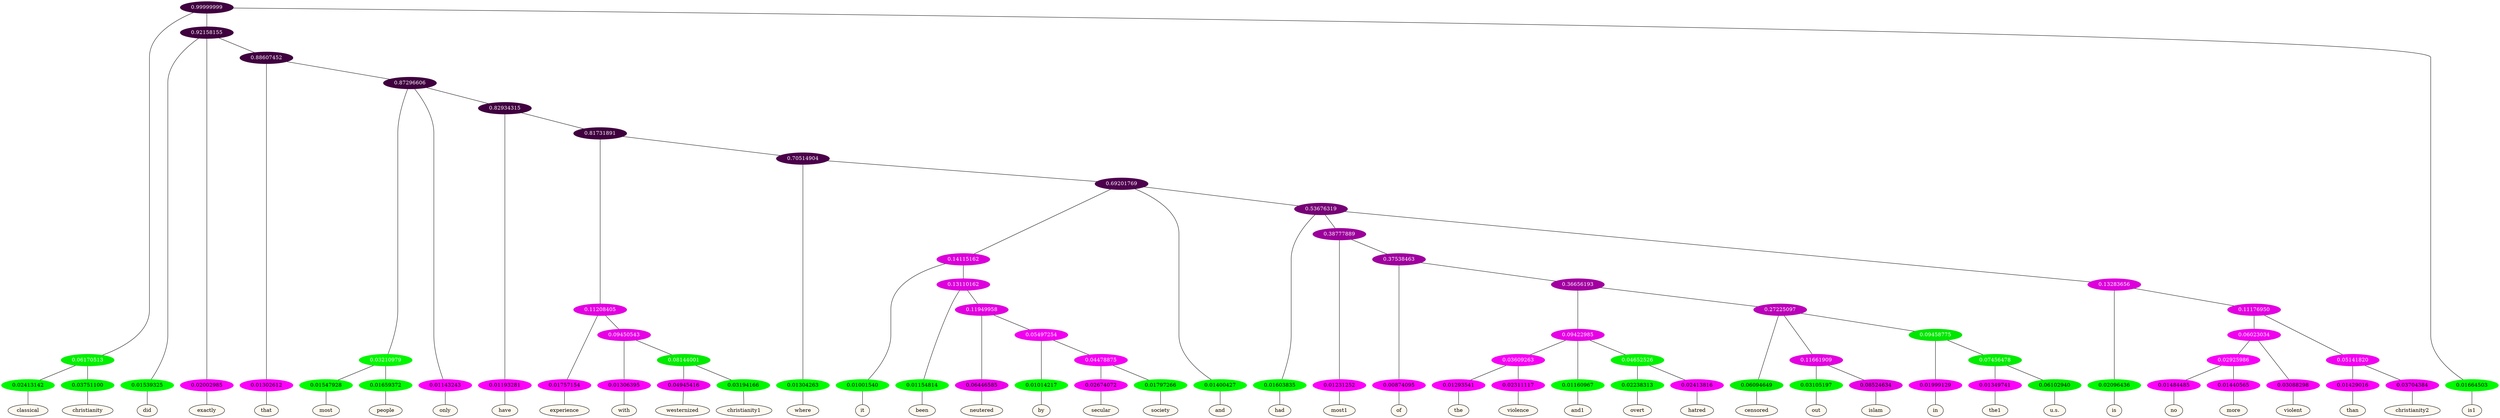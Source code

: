graph {
	node [format=png height=0.15 nodesep=0.001 ordering=out overlap=prism overlap_scaling=0.01 ranksep=0.001 ratio=0.2 style=filled width=0.15]
	{
		rank=same
		a_w_4 [label=classical color=black fillcolor=floralwhite style="filled,solid"]
		a_w_5 [label=christianity color=black fillcolor=floralwhite style="filled,solid"]
		a_w_6 [label=did color=black fillcolor=floralwhite style="filled,solid"]
		a_w_7 [label=exactly color=black fillcolor=floralwhite style="filled,solid"]
		a_w_9 [label=that color=black fillcolor=floralwhite style="filled,solid"]
		a_w_14 [label=most color=black fillcolor=floralwhite style="filled,solid"]
		a_w_15 [label=people color=black fillcolor=floralwhite style="filled,solid"]
		a_w_12 [label=only color=black fillcolor=floralwhite style="filled,solid"]
		a_w_16 [label=have color=black fillcolor=floralwhite style="filled,solid"]
		a_w_20 [label=experience color=black fillcolor=floralwhite style="filled,solid"]
		a_w_24 [label=with color=black fillcolor=floralwhite style="filled,solid"]
		a_w_29 [label=westernized color=black fillcolor=floralwhite style="filled,solid"]
		a_w_30 [label=christianity1 color=black fillcolor=floralwhite style="filled,solid"]
		a_w_22 [label=where color=black fillcolor=floralwhite style="filled,solid"]
		a_w_31 [label=it color=black fillcolor=floralwhite style="filled,solid"]
		a_w_36 [label=been color=black fillcolor=floralwhite style="filled,solid"]
		a_w_42 [label=neutered color=black fillcolor=floralwhite style="filled,solid"]
		a_w_48 [label=by color=black fillcolor=floralwhite style="filled,solid"]
		a_w_56 [label=secular color=black fillcolor=floralwhite style="filled,solid"]
		a_w_57 [label=society color=black fillcolor=floralwhite style="filled,solid"]
		a_w_27 [label=and color=black fillcolor=floralwhite style="filled,solid"]
		a_w_33 [label=had color=black fillcolor=floralwhite style="filled,solid"]
		a_w_38 [label=most1 color=black fillcolor=floralwhite style="filled,solid"]
		a_w_44 [label=of color=black fillcolor=floralwhite style="filled,solid"]
		a_w_66 [label=the color=black fillcolor=floralwhite style="filled,solid"]
		a_w_67 [label=violence color=black fillcolor=floralwhite style="filled,solid"]
		a_w_59 [label=and1 color=black fillcolor=floralwhite style="filled,solid"]
		a_w_68 [label=overt color=black fillcolor=floralwhite style="filled,solid"]
		a_w_69 [label=hatred color=black fillcolor=floralwhite style="filled,solid"]
		a_w_61 [label=censored color=black fillcolor=floralwhite style="filled,solid"]
		a_w_70 [label=out color=black fillcolor=floralwhite style="filled,solid"]
		a_w_71 [label=islam color=black fillcolor=floralwhite style="filled,solid"]
		a_w_72 [label=in color=black fillcolor=floralwhite style="filled,solid"]
		a_w_74 [label=the1 color=black fillcolor=floralwhite style="filled,solid"]
		a_w_75 [label="u.s." color=black fillcolor=floralwhite style="filled,solid"]
		a_w_40 [label=is color=black fillcolor=floralwhite style="filled,solid"]
		a_w_64 [label=no color=black fillcolor=floralwhite style="filled,solid"]
		a_w_65 [label=more color=black fillcolor=floralwhite style="filled,solid"]
		a_w_53 [label=violent color=black fillcolor=floralwhite style="filled,solid"]
		a_w_54 [label=than color=black fillcolor=floralwhite style="filled,solid"]
		a_w_55 [label=christianity2 color=black fillcolor=floralwhite style="filled,solid"]
		a_w_3 [label=is1 color=black fillcolor=floralwhite style="filled,solid"]
	}
	a_n_4 -- a_w_4
	a_n_5 -- a_w_5
	a_n_6 -- a_w_6
	a_n_7 -- a_w_7
	a_n_9 -- a_w_9
	a_n_14 -- a_w_14
	a_n_15 -- a_w_15
	a_n_12 -- a_w_12
	a_n_16 -- a_w_16
	a_n_20 -- a_w_20
	a_n_24 -- a_w_24
	a_n_29 -- a_w_29
	a_n_30 -- a_w_30
	a_n_22 -- a_w_22
	a_n_31 -- a_w_31
	a_n_36 -- a_w_36
	a_n_42 -- a_w_42
	a_n_48 -- a_w_48
	a_n_56 -- a_w_56
	a_n_57 -- a_w_57
	a_n_27 -- a_w_27
	a_n_33 -- a_w_33
	a_n_38 -- a_w_38
	a_n_44 -- a_w_44
	a_n_66 -- a_w_66
	a_n_67 -- a_w_67
	a_n_59 -- a_w_59
	a_n_68 -- a_w_68
	a_n_69 -- a_w_69
	a_n_61 -- a_w_61
	a_n_70 -- a_w_70
	a_n_71 -- a_w_71
	a_n_72 -- a_w_72
	a_n_74 -- a_w_74
	a_n_75 -- a_w_75
	a_n_40 -- a_w_40
	a_n_64 -- a_w_64
	a_n_65 -- a_w_65
	a_n_53 -- a_w_53
	a_n_54 -- a_w_54
	a_n_55 -- a_w_55
	a_n_3 -- a_w_3
	{
		rank=same
		a_n_4 [label=0.02413142 color="0.334 1.000 0.976" fontcolor=black]
		a_n_5 [label=0.03751100 color="0.334 1.000 0.962" fontcolor=black]
		a_n_6 [label=0.01539325 color="0.334 1.000 0.985" fontcolor=black]
		a_n_7 [label=0.02002985 color="0.835 1.000 0.980" fontcolor=black]
		a_n_9 [label=0.01302612 color="0.835 1.000 0.987" fontcolor=black]
		a_n_14 [label=0.01547928 color="0.334 1.000 0.985" fontcolor=black]
		a_n_15 [label=0.01659372 color="0.334 1.000 0.983" fontcolor=black]
		a_n_12 [label=0.01143243 color="0.835 1.000 0.989" fontcolor=black]
		a_n_16 [label=0.01193281 color="0.835 1.000 0.988" fontcolor=black]
		a_n_20 [label=0.01757154 color="0.835 1.000 0.982" fontcolor=black]
		a_n_24 [label=0.01306395 color="0.835 1.000 0.987" fontcolor=black]
		a_n_29 [label=0.04945416 color="0.835 1.000 0.951" fontcolor=black]
		a_n_30 [label=0.03194166 color="0.334 1.000 0.968" fontcolor=black]
		a_n_22 [label=0.01304263 color="0.334 1.000 0.987" fontcolor=black]
		a_n_31 [label=0.01001540 color="0.334 1.000 0.990" fontcolor=black]
		a_n_36 [label=0.01154814 color="0.334 1.000 0.988" fontcolor=black]
		a_n_42 [label=0.06446585 color="0.835 1.000 0.936" fontcolor=black]
		a_n_48 [label=0.01014217 color="0.334 1.000 0.990" fontcolor=black]
		a_n_56 [label=0.02674072 color="0.835 1.000 0.973" fontcolor=black]
		a_n_57 [label=0.01797266 color="0.334 1.000 0.982" fontcolor=black]
		a_n_27 [label=0.01400427 color="0.334 1.000 0.986" fontcolor=black]
		a_n_33 [label=0.01603835 color="0.334 1.000 0.984" fontcolor=black]
		a_n_38 [label=0.01231252 color="0.835 1.000 0.988" fontcolor=black]
		a_n_44 [label=0.00874095 color="0.835 1.000 0.991" fontcolor=black]
		a_n_66 [label=0.01293541 color="0.835 1.000 0.987" fontcolor=black]
		a_n_67 [label=0.02311117 color="0.835 1.000 0.977" fontcolor=black]
		a_n_59 [label=0.01160967 color="0.334 1.000 0.988" fontcolor=black]
		a_n_68 [label=0.02238313 color="0.334 1.000 0.978" fontcolor=black]
		a_n_69 [label=0.02413816 color="0.835 1.000 0.976" fontcolor=black]
		a_n_61 [label=0.06094649 color="0.334 1.000 0.939" fontcolor=black]
		a_n_70 [label=0.03105197 color="0.334 1.000 0.969" fontcolor=black]
		a_n_71 [label=0.08524634 color="0.835 1.000 0.915" fontcolor=black]
		a_n_72 [label=0.01999129 color="0.835 1.000 0.980" fontcolor=black]
		a_n_74 [label=0.01349741 color="0.835 1.000 0.987" fontcolor=black]
		a_n_75 [label=0.06102940 color="0.334 1.000 0.939" fontcolor=black]
		a_n_40 [label=0.02096436 color="0.334 1.000 0.979" fontcolor=black]
		a_n_64 [label=0.01484485 color="0.835 1.000 0.985" fontcolor=black]
		a_n_65 [label=0.01440565 color="0.835 1.000 0.986" fontcolor=black]
		a_n_53 [label=0.03088298 color="0.835 1.000 0.969" fontcolor=black]
		a_n_54 [label=0.01429016 color="0.835 1.000 0.986" fontcolor=black]
		a_n_55 [label=0.03704384 color="0.835 1.000 0.963" fontcolor=black]
		a_n_3 [label=0.01664503 color="0.334 1.000 0.983" fontcolor=black]
	}
	a_n_0 [label=0.99999999 color="0.835 1.000 0.250" fontcolor=grey99]
	a_n_1 [label=0.06170513 color="0.334 1.000 0.938" fontcolor=grey99]
	a_n_0 -- a_n_1
	a_n_2 [label=0.92158155 color="0.835 1.000 0.250" fontcolor=grey99]
	a_n_0 -- a_n_2
	a_n_0 -- a_n_3
	a_n_1 -- a_n_4
	a_n_1 -- a_n_5
	a_n_2 -- a_n_6
	a_n_2 -- a_n_7
	a_n_8 [label=0.88607452 color="0.835 1.000 0.250" fontcolor=grey99]
	a_n_2 -- a_n_8
	a_n_8 -- a_n_9
	a_n_10 [label=0.87296606 color="0.835 1.000 0.250" fontcolor=grey99]
	a_n_8 -- a_n_10
	a_n_11 [label=0.03210979 color="0.334 1.000 0.968" fontcolor=grey99]
	a_n_10 -- a_n_11
	a_n_10 -- a_n_12
	a_n_13 [label=0.82934315 color="0.835 1.000 0.250" fontcolor=grey99]
	a_n_10 -- a_n_13
	a_n_11 -- a_n_14
	a_n_11 -- a_n_15
	a_n_13 -- a_n_16
	a_n_17 [label=0.81731891 color="0.835 1.000 0.250" fontcolor=grey99]
	a_n_13 -- a_n_17
	a_n_18 [label=0.11208405 color="0.835 1.000 0.888" fontcolor=grey99]
	a_n_17 -- a_n_18
	a_n_19 [label=0.70514904 color="0.835 1.000 0.295" fontcolor=grey99]
	a_n_17 -- a_n_19
	a_n_18 -- a_n_20
	a_n_21 [label=0.09450543 color="0.835 1.000 0.905" fontcolor=grey99]
	a_n_18 -- a_n_21
	a_n_19 -- a_n_22
	a_n_23 [label=0.69201769 color="0.835 1.000 0.308" fontcolor=grey99]
	a_n_19 -- a_n_23
	a_n_21 -- a_n_24
	a_n_25 [label=0.08144001 color="0.334 1.000 0.919" fontcolor=grey99]
	a_n_21 -- a_n_25
	a_n_26 [label=0.14115162 color="0.835 1.000 0.859" fontcolor=grey99]
	a_n_23 -- a_n_26
	a_n_23 -- a_n_27
	a_n_28 [label=0.53676319 color="0.835 1.000 0.463" fontcolor=grey99]
	a_n_23 -- a_n_28
	a_n_25 -- a_n_29
	a_n_25 -- a_n_30
	a_n_26 -- a_n_31
	a_n_32 [label=0.13110162 color="0.835 1.000 0.869" fontcolor=grey99]
	a_n_26 -- a_n_32
	a_n_28 -- a_n_33
	a_n_34 [label=0.38777889 color="0.835 1.000 0.612" fontcolor=grey99]
	a_n_28 -- a_n_34
	a_n_35 [label=0.13283656 color="0.835 1.000 0.867" fontcolor=grey99]
	a_n_28 -- a_n_35
	a_n_32 -- a_n_36
	a_n_37 [label=0.11949958 color="0.835 1.000 0.881" fontcolor=grey99]
	a_n_32 -- a_n_37
	a_n_34 -- a_n_38
	a_n_39 [label=0.37538463 color="0.835 1.000 0.625" fontcolor=grey99]
	a_n_34 -- a_n_39
	a_n_35 -- a_n_40
	a_n_41 [label=0.11176950 color="0.835 1.000 0.888" fontcolor=grey99]
	a_n_35 -- a_n_41
	a_n_37 -- a_n_42
	a_n_43 [label=0.05497254 color="0.835 1.000 0.945" fontcolor=grey99]
	a_n_37 -- a_n_43
	a_n_39 -- a_n_44
	a_n_45 [label=0.36656193 color="0.835 1.000 0.633" fontcolor=grey99]
	a_n_39 -- a_n_45
	a_n_46 [label=0.06023034 color="0.835 1.000 0.940" fontcolor=grey99]
	a_n_41 -- a_n_46
	a_n_47 [label=0.05141820 color="0.835 1.000 0.949" fontcolor=grey99]
	a_n_41 -- a_n_47
	a_n_43 -- a_n_48
	a_n_49 [label=0.04478875 color="0.835 1.000 0.955" fontcolor=grey99]
	a_n_43 -- a_n_49
	a_n_50 [label=0.09422985 color="0.835 1.000 0.906" fontcolor=grey99]
	a_n_45 -- a_n_50
	a_n_51 [label=0.27225097 color="0.835 1.000 0.728" fontcolor=grey99]
	a_n_45 -- a_n_51
	a_n_52 [label=0.02925986 color="0.835 1.000 0.971" fontcolor=grey99]
	a_n_46 -- a_n_52
	a_n_46 -- a_n_53
	a_n_47 -- a_n_54
	a_n_47 -- a_n_55
	a_n_49 -- a_n_56
	a_n_49 -- a_n_57
	a_n_58 [label=0.03609263 color="0.835 1.000 0.964" fontcolor=grey99]
	a_n_50 -- a_n_58
	a_n_50 -- a_n_59
	a_n_60 [label=0.04652526 color="0.334 1.000 0.953" fontcolor=grey99]
	a_n_50 -- a_n_60
	a_n_51 -- a_n_61
	a_n_62 [label=0.11661909 color="0.835 1.000 0.883" fontcolor=grey99]
	a_n_51 -- a_n_62
	a_n_63 [label=0.09458775 color="0.334 1.000 0.905" fontcolor=grey99]
	a_n_51 -- a_n_63
	a_n_52 -- a_n_64
	a_n_52 -- a_n_65
	a_n_58 -- a_n_66
	a_n_58 -- a_n_67
	a_n_60 -- a_n_68
	a_n_60 -- a_n_69
	a_n_62 -- a_n_70
	a_n_62 -- a_n_71
	a_n_63 -- a_n_72
	a_n_73 [label=0.07456478 color="0.334 1.000 0.925" fontcolor=grey99]
	a_n_63 -- a_n_73
	a_n_73 -- a_n_74
	a_n_73 -- a_n_75
}

